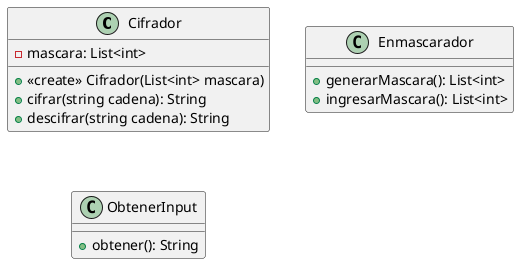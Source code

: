 @startuml

class Cifrador {
-mascara: List<int>
+<<create>> Cifrador(List<int> mascara)
+cifrar(string cadena): String
+descifrar(string cadena): String
}

class Enmascarador {
+generarMascara(): List<int>
+ingresarMascara(): List<int>
}

class ObtenerInput {
+obtener(): String
}

@enduml
